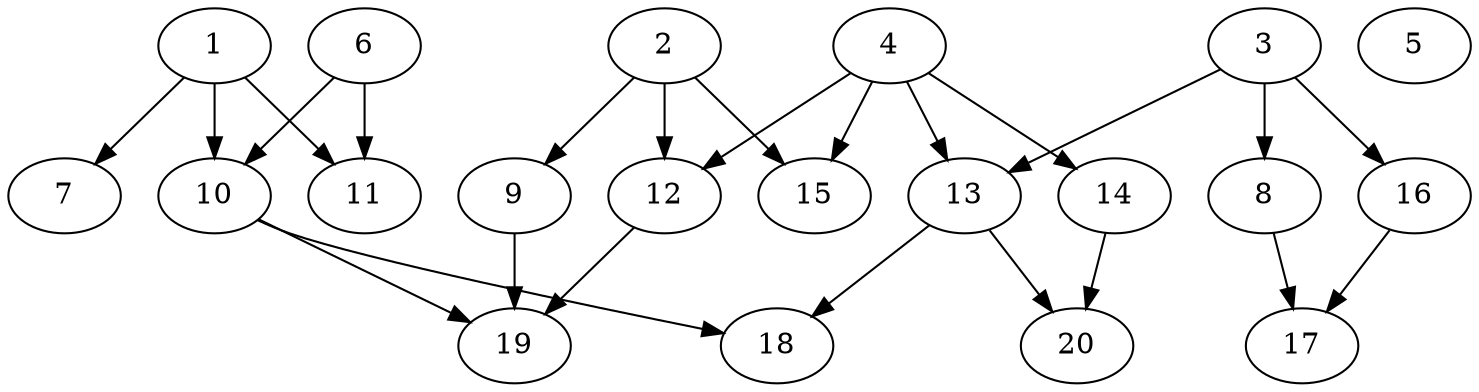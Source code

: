// DAG automatically generated by daggen at Sat Jul 27 15:38:39 2019
// ./daggen --dot -n 20 --ccr 0.3 --fat 0.7 --regular 0.5 --density 0.4 --mindata 5242880 --maxdata 52428800 
digraph G {
  1 [size="93603840", alpha="0.19", expect_size="28081152"] 
  1 -> 7 [size ="28081152"]
  1 -> 10 [size ="28081152"]
  1 -> 11 [size ="28081152"]
  2 [size="30757547", alpha="0.15", expect_size="9227264"] 
  2 -> 9 [size ="9227264"]
  2 -> 12 [size ="9227264"]
  2 -> 15 [size ="9227264"]
  3 [size="163457707", alpha="0.14", expect_size="49037312"] 
  3 -> 8 [size ="49037312"]
  3 -> 13 [size ="49037312"]
  3 -> 16 [size ="49037312"]
  4 [size="133693440", alpha="0.19", expect_size="40108032"] 
  4 -> 12 [size ="40108032"]
  4 -> 13 [size ="40108032"]
  4 -> 14 [size ="40108032"]
  4 -> 15 [size ="40108032"]
  5 [size="25524907", alpha="0.07", expect_size="7657472"] 
  6 [size="165614933", alpha="0.05", expect_size="49684480"] 
  6 -> 10 [size ="49684480"]
  6 -> 11 [size ="49684480"]
  7 [size="43526827", alpha="0.12", expect_size="13058048"] 
  8 [size="110499840", alpha="0.06", expect_size="33149952"] 
  8 -> 17 [size ="33149952"]
  9 [size="42844160", alpha="0.13", expect_size="12853248"] 
  9 -> 19 [size ="12853248"]
  10 [size="21275307", alpha="0.09", expect_size="6382592"] 
  10 -> 18 [size ="6382592"]
  10 -> 19 [size ="6382592"]
  11 [size="143476053", alpha="0.07", expect_size="43042816"] 
  12 [size="131928747", alpha="0.03", expect_size="39578624"] 
  12 -> 19 [size ="39578624"]
  13 [size="91067733", alpha="0.16", expect_size="27320320"] 
  13 -> 18 [size ="27320320"]
  13 -> 20 [size ="27320320"]
  14 [size="41980587", alpha="0.04", expect_size="12594176"] 
  14 -> 20 [size ="12594176"]
  15 [size="34894507", alpha="0.14", expect_size="10468352"] 
  16 [size="86722560", alpha="0.06", expect_size="26016768"] 
  16 -> 17 [size ="26016768"]
  17 [size="129208320", alpha="0.15", expect_size="38762496"] 
  18 [size="67846827", alpha="0.14", expect_size="20354048"] 
  19 [size="117964800", alpha="0.12", expect_size="35389440"] 
  20 [size="61313707", alpha="0.15", expect_size="18394112"] 
}

